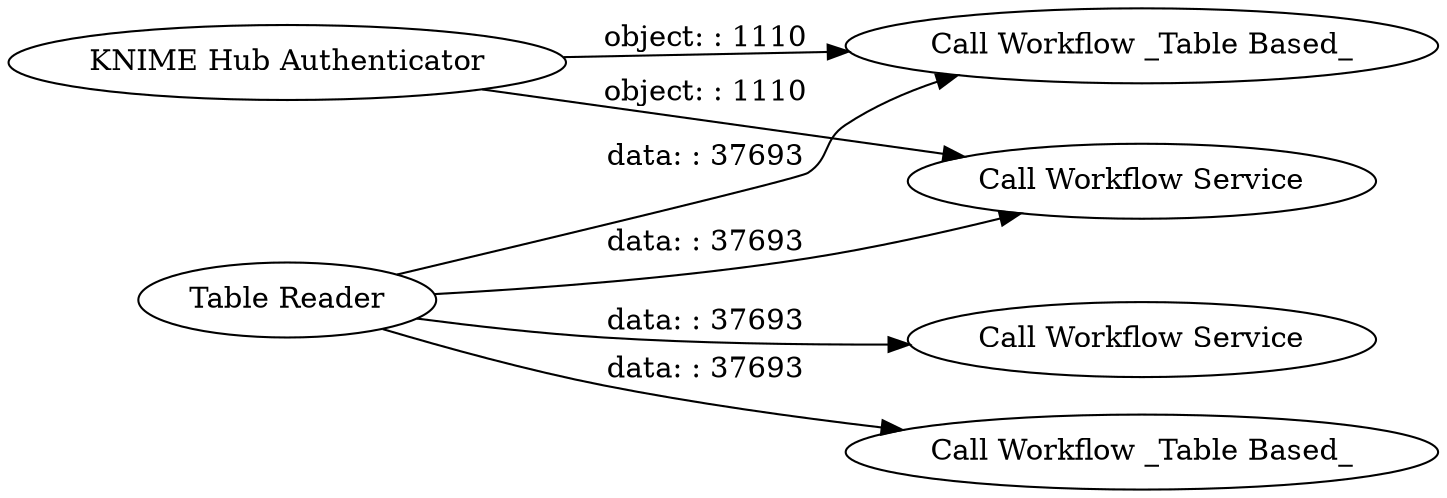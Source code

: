 digraph {
	"2727161509189976607_191" [label="KNIME Hub Authenticator"]
	"2727161509189976607_192" [label="Call Workflow _Table Based_"]
	"2727161509189976607_190" [label="Call Workflow Service"]
	"2727161509189976607_193" [label="Call Workflow Service"]
	"2727161509189976607_188" [label="Table Reader"]
	"2727161509189976607_189" [label="Call Workflow _Table Based_"]
	"2727161509189976607_191" -> "2727161509189976607_193" [label="object: : 1110"]
	"2727161509189976607_188" -> "2727161509189976607_190" [label="data: : 37693"]
	"2727161509189976607_188" -> "2727161509189976607_192" [label="data: : 37693"]
	"2727161509189976607_188" -> "2727161509189976607_189" [label="data: : 37693"]
	"2727161509189976607_191" -> "2727161509189976607_192" [label="object: : 1110"]
	"2727161509189976607_188" -> "2727161509189976607_193" [label="data: : 37693"]
	rankdir=LR
}

